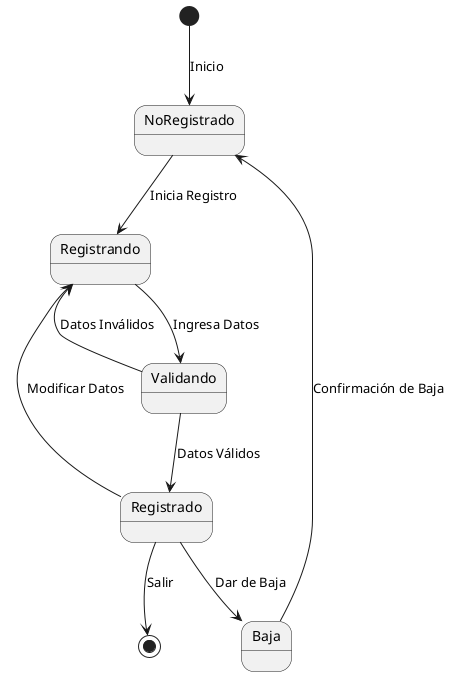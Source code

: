 @startuml
[*] --> NoRegistrado : Inicio
NoRegistrado --> Registrando : Inicia Registro
Registrando --> Validando : Ingresa Datos
Validando --> Registrando : Datos Inválidos
Validando --> Registrado : Datos Válidos
Registrado --> Registrando : Modificar Datos
Registrado --> Baja : Dar de Baja
Baja --> NoRegistrado : Confirmación de Baja
Registrado --> [*] : Salir
@enduml
